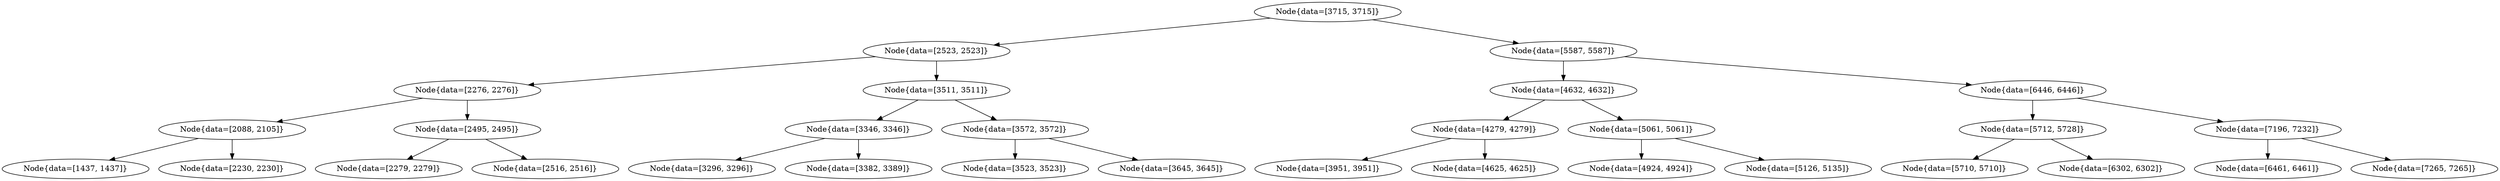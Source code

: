 digraph G{
1467394552 [label="Node{data=[3715, 3715]}"]
1467394552 -> 1735520170
1735520170 [label="Node{data=[2523, 2523]}"]
1735520170 -> 1148172078
1148172078 [label="Node{data=[2276, 2276]}"]
1148172078 -> 650835126
650835126 [label="Node{data=[2088, 2105]}"]
650835126 -> 1142006014
1142006014 [label="Node{data=[1437, 1437]}"]
650835126 -> 745868137
745868137 [label="Node{data=[2230, 2230]}"]
1148172078 -> 362417934
362417934 [label="Node{data=[2495, 2495]}"]
362417934 -> 1686386255
1686386255 [label="Node{data=[2279, 2279]}"]
362417934 -> 769354865
769354865 [label="Node{data=[2516, 2516]}"]
1735520170 -> 703665376
703665376 [label="Node{data=[3511, 3511]}"]
703665376 -> 1817615535
1817615535 [label="Node{data=[3346, 3346]}"]
1817615535 -> 698743076
698743076 [label="Node{data=[3296, 3296]}"]
1817615535 -> 1600888965
1600888965 [label="Node{data=[3382, 3389]}"]
703665376 -> 2115824028
2115824028 [label="Node{data=[3572, 3572]}"]
2115824028 -> 653766932
653766932 [label="Node{data=[3523, 3523]}"]
2115824028 -> 547160119
547160119 [label="Node{data=[3645, 3645]}"]
1467394552 -> 586212137
586212137 [label="Node{data=[5587, 5587]}"]
586212137 -> 993640162
993640162 [label="Node{data=[4632, 4632]}"]
993640162 -> 551405440
551405440 [label="Node{data=[4279, 4279]}"]
551405440 -> 1753868052
1753868052 [label="Node{data=[3951, 3951]}"]
551405440 -> 1304803463
1304803463 [label="Node{data=[4625, 4625]}"]
993640162 -> 998101363
998101363 [label="Node{data=[5061, 5061]}"]
998101363 -> 1968369755
1968369755 [label="Node{data=[4924, 4924]}"]
998101363 -> 1380194466
1380194466 [label="Node{data=[5126, 5135]}"]
586212137 -> 841323501
841323501 [label="Node{data=[6446, 6446]}"]
841323501 -> 1728457363
1728457363 [label="Node{data=[5712, 5728]}"]
1728457363 -> 95735296
95735296 [label="Node{data=[5710, 5710]}"]
1728457363 -> 2001164060
2001164060 [label="Node{data=[6302, 6302]}"]
841323501 -> 1776486626
1776486626 [label="Node{data=[7196, 7232]}"]
1776486626 -> 1063777791
1063777791 [label="Node{data=[6461, 6461]}"]
1776486626 -> 478214365
478214365 [label="Node{data=[7265, 7265]}"]
}